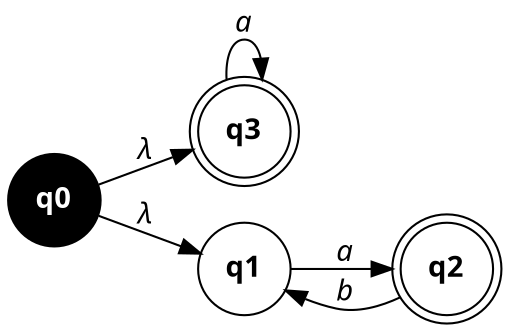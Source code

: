 // Example 5.6.4 from Languages and Machines, 3rd ed., Thomas Sudkamp
digraph {
    charset=UTF8;
    rankdir=LR;
    node [shape=circle, fontname="CMU Serif bold"];
    edge [fontname="CMU Serif italic"];

    q0 [start=1, fillcolor=black, style=filled, fontcolor=white];
    q2 [final=1, peripheries=2];
    q3 [final=1, peripheries=2];

    q0 -> q1 [label="λ"];
    q0 -> q3 [label="λ"];

    q1 -> q2 [label="a"];

    q2 -> q1 [label="b"];

    q3 -> q3 [label="a"];
}
